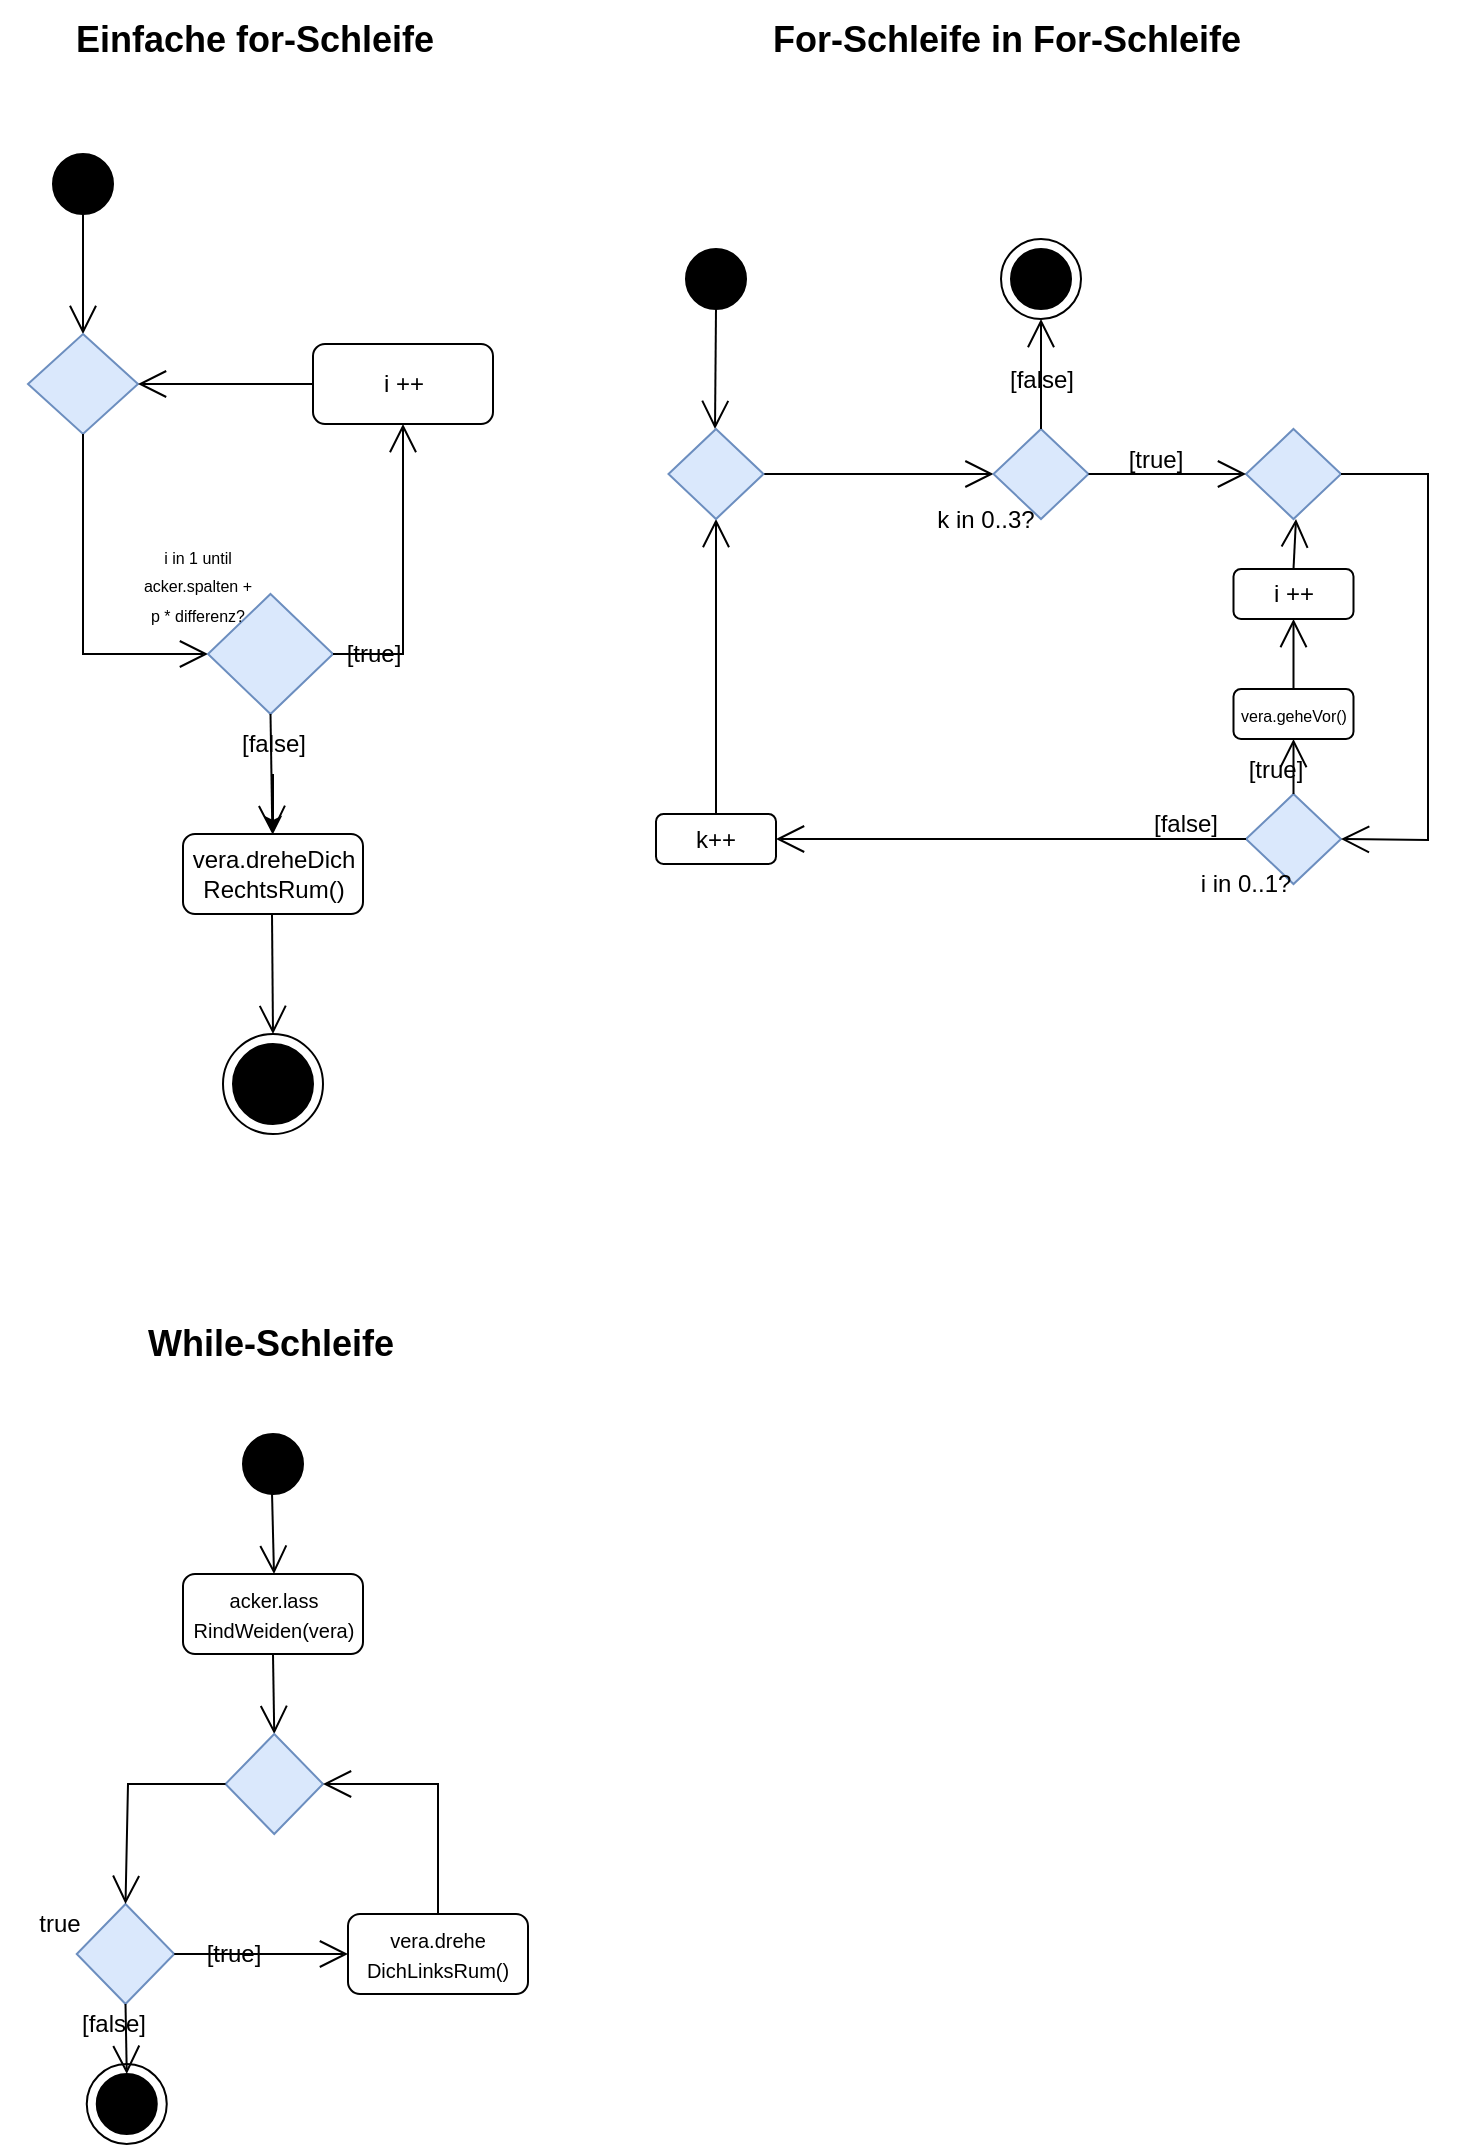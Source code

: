 <mxfile version="26.0.6">
  <diagram name="Seite-1" id="B0YI41_dNEJYb-Yr5A8I">
    <mxGraphModel dx="596" dy="679" grid="1" gridSize="10" guides="1" tooltips="1" connect="1" arrows="1" fold="1" page="1" pageScale="1" pageWidth="827" pageHeight="1169" math="0" shadow="0">
      <root>
        <mxCell id="0" />
        <mxCell id="1" parent="0" />
        <mxCell id="b0nGbMxbhNJSgptDqxXZ-1" value="" style="ellipse;whiteSpace=wrap;html=1;aspect=fixed;fillColor=#000000;" parent="1" vertex="1">
          <mxGeometry x="112.5" y="130" width="30" height="30" as="geometry" />
        </mxCell>
        <mxCell id="b0nGbMxbhNJSgptDqxXZ-2" value="" style="endArrow=open;endFill=1;endSize=12;html=1;rounded=0;exitX=0.5;exitY=1;exitDx=0;exitDy=0;" parent="1" source="b0nGbMxbhNJSgptDqxXZ-1" edge="1">
          <mxGeometry width="160" relative="1" as="geometry">
            <mxPoint x="122.5" y="320" as="sourcePoint" />
            <mxPoint x="127.5" y="220" as="targetPoint" />
          </mxGeometry>
        </mxCell>
        <mxCell id="b0nGbMxbhNJSgptDqxXZ-3" value="" style="rhombus;whiteSpace=wrap;html=1;fillColor=#dae8fc;strokeColor=#6c8ebf;" parent="1" vertex="1">
          <mxGeometry x="100" y="220" width="55" height="50" as="geometry" />
        </mxCell>
        <mxCell id="b0nGbMxbhNJSgptDqxXZ-4" value="" style="endArrow=open;endFill=1;endSize=12;html=1;rounded=0;entryX=1;entryY=0.5;entryDx=0;entryDy=0;exitX=0;exitY=0.5;exitDx=0;exitDy=0;" parent="1" source="b0nGbMxbhNJSgptDqxXZ-5" target="b0nGbMxbhNJSgptDqxXZ-3" edge="1">
          <mxGeometry width="160" relative="1" as="geometry">
            <mxPoint x="302.5" y="260" as="sourcePoint" />
            <mxPoint x="222.5" y="270" as="targetPoint" />
          </mxGeometry>
        </mxCell>
        <mxCell id="b0nGbMxbhNJSgptDqxXZ-5" value="i ++" style="rounded=1;whiteSpace=wrap;html=1;" parent="1" vertex="1">
          <mxGeometry x="242.5" y="225" width="90" height="40" as="geometry" />
        </mxCell>
        <mxCell id="b0nGbMxbhNJSgptDqxXZ-6" value="" style="endArrow=open;endFill=1;endSize=12;html=1;rounded=0;exitX=0.5;exitY=1;exitDx=0;exitDy=0;entryX=0;entryY=0.5;entryDx=0;entryDy=0;" parent="1" source="b0nGbMxbhNJSgptDqxXZ-3" target="b0nGbMxbhNJSgptDqxXZ-7" edge="1">
          <mxGeometry width="160" relative="1" as="geometry">
            <mxPoint x="287.5" y="420" as="sourcePoint" />
            <mxPoint x="232.5" y="400" as="targetPoint" />
            <Array as="points">
              <mxPoint x="127.5" y="380" />
            </Array>
          </mxGeometry>
        </mxCell>
        <mxCell id="b0nGbMxbhNJSgptDqxXZ-7" value="" style="rhombus;whiteSpace=wrap;html=1;fillColor=#dae8fc;strokeColor=#6c8ebf;" parent="1" vertex="1">
          <mxGeometry x="190" y="350" width="62.5" height="60" as="geometry" />
        </mxCell>
        <mxCell id="b0nGbMxbhNJSgptDqxXZ-9" value="" style="endArrow=open;endFill=1;endSize=12;html=1;rounded=0;entryX=0.5;entryY=1;entryDx=0;entryDy=0;exitX=1;exitY=0.5;exitDx=0;exitDy=0;" parent="1" source="b0nGbMxbhNJSgptDqxXZ-7" target="b0nGbMxbhNJSgptDqxXZ-5" edge="1">
          <mxGeometry width="160" relative="1" as="geometry">
            <mxPoint x="477.5" y="310" as="sourcePoint" />
            <mxPoint x="342.5" y="310" as="targetPoint" />
            <Array as="points">
              <mxPoint x="287.5" y="380" />
            </Array>
          </mxGeometry>
        </mxCell>
        <mxCell id="b0nGbMxbhNJSgptDqxXZ-10" value="" style="endArrow=open;endFill=1;endSize=12;html=1;rounded=0;exitX=0.5;exitY=1;exitDx=0;exitDy=0;" parent="1" source="b0nGbMxbhNJSgptDqxXZ-7" target="b0nGbMxbhNJSgptDqxXZ-11" edge="1">
          <mxGeometry width="160" relative="1" as="geometry">
            <mxPoint x="312.5" y="580" as="sourcePoint" />
            <mxPoint x="272.5" y="560" as="targetPoint" />
          </mxGeometry>
        </mxCell>
        <mxCell id="b0nGbMxbhNJSgptDqxXZ-11" value="vera.dreheDich&lt;div&gt;RechtsRum()&lt;/div&gt;" style="rounded=1;whiteSpace=wrap;html=1;" parent="1" vertex="1">
          <mxGeometry x="177.5" y="470" width="90" height="40" as="geometry" />
        </mxCell>
        <mxCell id="b0nGbMxbhNJSgptDqxXZ-12" value="" style="endArrow=open;endFill=1;endSize=12;html=1;rounded=0;exitX=0.5;exitY=1;exitDx=0;exitDy=0;" parent="1" edge="1">
          <mxGeometry width="160" relative="1" as="geometry">
            <mxPoint x="222" y="510" as="sourcePoint" />
            <mxPoint x="222.5" y="570" as="targetPoint" />
          </mxGeometry>
        </mxCell>
        <mxCell id="b0nGbMxbhNJSgptDqxXZ-13" value="" style="ellipse;whiteSpace=wrap;html=1;aspect=fixed;fillColor=#000000;" parent="1" vertex="1">
          <mxGeometry x="202.5" y="575" width="40" height="40" as="geometry" />
        </mxCell>
        <mxCell id="b0nGbMxbhNJSgptDqxXZ-14" value="" style="ellipse;whiteSpace=wrap;html=1;aspect=fixed;fillColor=none;" parent="1" vertex="1">
          <mxGeometry x="197.5" y="570" width="50" height="50" as="geometry" />
        </mxCell>
        <mxCell id="b0nGbMxbhNJSgptDqxXZ-15" value="[true]" style="text;html=1;align=center;verticalAlign=middle;whiteSpace=wrap;rounded=0;" parent="1" vertex="1">
          <mxGeometry x="242.5" y="365" width="60" height="30" as="geometry" />
        </mxCell>
        <mxCell id="b0nGbMxbhNJSgptDqxXZ-61" value="" style="edgeStyle=orthogonalEdgeStyle;rounded=0;orthogonalLoop=1;jettySize=auto;html=1;" parent="1" source="b0nGbMxbhNJSgptDqxXZ-16" target="b0nGbMxbhNJSgptDqxXZ-11" edge="1">
          <mxGeometry relative="1" as="geometry" />
        </mxCell>
        <mxCell id="b0nGbMxbhNJSgptDqxXZ-16" value="[false]" style="text;html=1;align=center;verticalAlign=middle;whiteSpace=wrap;rounded=0;" parent="1" vertex="1">
          <mxGeometry x="192.5" y="410" width="60" height="30" as="geometry" />
        </mxCell>
        <mxCell id="b0nGbMxbhNJSgptDqxXZ-17" value="&lt;b&gt;&lt;font style=&quot;font-size: 18px;&quot;&gt;Einfache for-Schleife&lt;/font&gt;&lt;/b&gt;" style="text;html=1;align=center;verticalAlign=middle;resizable=0;points=[];autosize=1;strokeColor=none;fillColor=none;" parent="1" vertex="1">
          <mxGeometry x="112.5" y="53" width="200" height="40" as="geometry" />
        </mxCell>
        <mxCell id="b0nGbMxbhNJSgptDqxXZ-18" value="&lt;b&gt;&lt;font style=&quot;font-size: 18px;&quot;&gt;For-Schleife in For-Schleife&lt;/font&gt;&lt;/b&gt;" style="text;html=1;align=center;verticalAlign=middle;resizable=0;points=[];autosize=1;strokeColor=none;fillColor=none;" parent="1" vertex="1">
          <mxGeometry x="459" y="53" width="260" height="40" as="geometry" />
        </mxCell>
        <mxCell id="b0nGbMxbhNJSgptDqxXZ-50" value="" style="ellipse;whiteSpace=wrap;html=1;aspect=fixed;fillColor=#000000;" parent="1" vertex="1">
          <mxGeometry x="429" y="177.5" width="30" height="30" as="geometry" />
        </mxCell>
        <mxCell id="b0nGbMxbhNJSgptDqxXZ-52" value="" style="endArrow=open;endFill=1;endSize=12;html=1;rounded=0;exitX=0.5;exitY=1;exitDx=0;exitDy=0;" parent="1" edge="1">
          <mxGeometry width="160" relative="1" as="geometry">
            <mxPoint x="444" y="207.5" as="sourcePoint" />
            <mxPoint x="443.5" y="267.5" as="targetPoint" />
          </mxGeometry>
        </mxCell>
        <mxCell id="b0nGbMxbhNJSgptDqxXZ-53" value="" style="endArrow=open;endFill=1;endSize=12;html=1;rounded=0;exitX=1;exitY=0.5;exitDx=0;exitDy=0;entryX=0;entryY=0.5;entryDx=0;entryDy=0;" parent="1" source="b0nGbMxbhNJSgptDqxXZ-73" target="b0nGbMxbhNJSgptDqxXZ-59" edge="1">
          <mxGeometry width="160" relative="1" as="geometry">
            <mxPoint x="559.5" y="292" as="sourcePoint" />
            <mxPoint x="529" y="290.5" as="targetPoint" />
          </mxGeometry>
        </mxCell>
        <mxCell id="b0nGbMxbhNJSgptDqxXZ-54" value="i ++" style="rounded=1;whiteSpace=wrap;html=1;" parent="1" vertex="1">
          <mxGeometry x="702.75" y="337.5" width="60" height="25" as="geometry" />
        </mxCell>
        <mxCell id="b0nGbMxbhNJSgptDqxXZ-55" value="" style="endArrow=open;endFill=1;endSize=12;html=1;rounded=0;entryX=0.5;entryY=1;entryDx=0;entryDy=0;exitX=0.5;exitY=0;exitDx=0;exitDy=0;" parent="1" source="b0nGbMxbhNJSgptDqxXZ-54" edge="1">
          <mxGeometry width="160" relative="1" as="geometry">
            <mxPoint x="734" y="347.5" as="sourcePoint" />
            <mxPoint x="734" y="312.5" as="targetPoint" />
            <Array as="points" />
          </mxGeometry>
        </mxCell>
        <mxCell id="b0nGbMxbhNJSgptDqxXZ-56" value="[true]" style="text;html=1;align=center;verticalAlign=middle;whiteSpace=wrap;rounded=0;" parent="1" vertex="1">
          <mxGeometry x="634" y="267.5" width="60" height="30" as="geometry" />
        </mxCell>
        <mxCell id="b0nGbMxbhNJSgptDqxXZ-59" value="" style="rhombus;whiteSpace=wrap;html=1;fillColor=#dae8fc;strokeColor=#6c8ebf;" parent="1" vertex="1">
          <mxGeometry x="582.75" y="267.5" width="47.5" height="45" as="geometry" />
        </mxCell>
        <mxCell id="b0nGbMxbhNJSgptDqxXZ-60" value="" style="endArrow=open;endFill=1;endSize=12;html=1;rounded=0;entryX=0.5;entryY=1;entryDx=0;entryDy=0;exitX=0.5;exitY=0;exitDx=0;exitDy=0;" parent="1" source="b0nGbMxbhNJSgptDqxXZ-84" target="b0nGbMxbhNJSgptDqxXZ-73" edge="1">
          <mxGeometry width="160" relative="1" as="geometry">
            <mxPoint x="444" y="457.5" as="sourcePoint" />
            <mxPoint x="509" y="467.5" as="targetPoint" />
            <Array as="points">
              <mxPoint x="444" y="387.5" />
            </Array>
          </mxGeometry>
        </mxCell>
        <mxCell id="b0nGbMxbhNJSgptDqxXZ-64" value="[false]" style="text;html=1;align=center;verticalAlign=middle;whiteSpace=wrap;rounded=0;" parent="1" vertex="1">
          <mxGeometry x="576.5" y="227.5" width="60" height="30" as="geometry" />
        </mxCell>
        <mxCell id="b0nGbMxbhNJSgptDqxXZ-67" value="" style="ellipse;whiteSpace=wrap;html=1;aspect=fixed;fillColor=none;" parent="1" vertex="1">
          <mxGeometry x="586.5" y="172.5" width="40" height="40" as="geometry" />
        </mxCell>
        <mxCell id="b0nGbMxbhNJSgptDqxXZ-70" value="" style="ellipse;whiteSpace=wrap;html=1;aspect=fixed;fillColor=#000000;" parent="1" vertex="1">
          <mxGeometry x="591.5" y="177.5" width="30" height="30" as="geometry" />
        </mxCell>
        <mxCell id="b0nGbMxbhNJSgptDqxXZ-73" value="" style="rhombus;whiteSpace=wrap;html=1;fillColor=#dae8fc;strokeColor=#6c8ebf;" parent="1" vertex="1">
          <mxGeometry x="420.25" y="267.5" width="47.5" height="45" as="geometry" />
        </mxCell>
        <mxCell id="b0nGbMxbhNJSgptDqxXZ-74" value="" style="rhombus;whiteSpace=wrap;html=1;fillColor=#dae8fc;strokeColor=#6c8ebf;" parent="1" vertex="1">
          <mxGeometry x="709" y="267.5" width="47.5" height="45" as="geometry" />
        </mxCell>
        <mxCell id="b0nGbMxbhNJSgptDqxXZ-75" value="" style="endArrow=open;endFill=1;endSize=12;html=1;rounded=0;entryX=0;entryY=0.5;entryDx=0;entryDy=0;exitX=1;exitY=0.5;exitDx=0;exitDy=0;" parent="1" source="b0nGbMxbhNJSgptDqxXZ-59" target="b0nGbMxbhNJSgptDqxXZ-74" edge="1">
          <mxGeometry width="160" relative="1" as="geometry">
            <mxPoint x="629" y="297.5" as="sourcePoint" />
            <mxPoint x="734" y="300.5" as="targetPoint" />
          </mxGeometry>
        </mxCell>
        <mxCell id="b0nGbMxbhNJSgptDqxXZ-76" value="" style="endArrow=open;endFill=1;endSize=12;html=1;rounded=0;entryX=0.5;entryY=1;entryDx=0;entryDy=0;exitX=0.5;exitY=0;exitDx=0;exitDy=0;" parent="1" source="b0nGbMxbhNJSgptDqxXZ-59" edge="1">
          <mxGeometry width="160" relative="1" as="geometry">
            <mxPoint x="571.5" y="327.5" as="sourcePoint" />
            <mxPoint x="606.5" y="212.5" as="targetPoint" />
            <Array as="points">
              <mxPoint x="607" y="267.5" />
            </Array>
          </mxGeometry>
        </mxCell>
        <mxCell id="b0nGbMxbhNJSgptDqxXZ-78" value="&lt;font style=&quot;font-size: 8px;&quot;&gt;vera.geheVor()&lt;/font&gt;" style="rounded=1;whiteSpace=wrap;html=1;" parent="1" vertex="1">
          <mxGeometry x="702.75" y="397.5" width="60" height="25" as="geometry" />
        </mxCell>
        <mxCell id="b0nGbMxbhNJSgptDqxXZ-80" value="" style="endArrow=open;endFill=1;endSize=12;html=1;rounded=0;entryX=0.5;entryY=1;entryDx=0;entryDy=0;" parent="1" source="b0nGbMxbhNJSgptDqxXZ-78" target="b0nGbMxbhNJSgptDqxXZ-54" edge="1">
          <mxGeometry width="160" relative="1" as="geometry">
            <mxPoint x="744" y="357.5" as="sourcePoint" />
            <mxPoint x="744" y="322.5" as="targetPoint" />
            <Array as="points" />
          </mxGeometry>
        </mxCell>
        <mxCell id="b0nGbMxbhNJSgptDqxXZ-82" value="" style="rhombus;whiteSpace=wrap;html=1;fillColor=#dae8fc;strokeColor=#6c8ebf;" parent="1" vertex="1">
          <mxGeometry x="709" y="450" width="47.5" height="45" as="geometry" />
        </mxCell>
        <mxCell id="b0nGbMxbhNJSgptDqxXZ-83" value="" style="endArrow=open;endFill=1;endSize=12;html=1;rounded=0;exitX=0.5;exitY=0;exitDx=0;exitDy=0;entryX=0.5;entryY=1;entryDx=0;entryDy=0;" parent="1" source="b0nGbMxbhNJSgptDqxXZ-82" target="b0nGbMxbhNJSgptDqxXZ-78" edge="1">
          <mxGeometry width="160" relative="1" as="geometry">
            <mxPoint x="743" y="407.5" as="sourcePoint" />
            <mxPoint x="733" y="427.5" as="targetPoint" />
            <Array as="points" />
          </mxGeometry>
        </mxCell>
        <mxCell id="b0nGbMxbhNJSgptDqxXZ-84" value="k++" style="rounded=1;whiteSpace=wrap;html=1;" parent="1" vertex="1">
          <mxGeometry x="414" y="460" width="60" height="25" as="geometry" />
        </mxCell>
        <mxCell id="b0nGbMxbhNJSgptDqxXZ-85" value="" style="endArrow=open;endFill=1;endSize=12;html=1;rounded=0;entryX=1;entryY=0.5;entryDx=0;entryDy=0;exitX=0;exitY=0.5;exitDx=0;exitDy=0;" parent="1" source="b0nGbMxbhNJSgptDqxXZ-82" target="b0nGbMxbhNJSgptDqxXZ-84" edge="1">
          <mxGeometry width="160" relative="1" as="geometry">
            <mxPoint x="549" y="484" as="sourcePoint" />
            <mxPoint x="549" y="336" as="targetPoint" />
            <Array as="points" />
          </mxGeometry>
        </mxCell>
        <mxCell id="b0nGbMxbhNJSgptDqxXZ-86" value="[true]" style="text;html=1;align=center;verticalAlign=middle;whiteSpace=wrap;rounded=0;" parent="1" vertex="1">
          <mxGeometry x="694" y="422.5" width="60" height="30" as="geometry" />
        </mxCell>
        <mxCell id="b0nGbMxbhNJSgptDqxXZ-89" value="[false]" style="text;html=1;align=center;verticalAlign=middle;whiteSpace=wrap;rounded=0;" parent="1" vertex="1">
          <mxGeometry x="649" y="450" width="60" height="30" as="geometry" />
        </mxCell>
        <mxCell id="b0nGbMxbhNJSgptDqxXZ-90" value="&lt;font style=&quot;font-size: 8px;&quot;&gt;i in 1 until&lt;/font&gt;&lt;div&gt;&lt;font style=&quot;font-size: 8px;&quot;&gt;acker.spalten + p * differenz?&lt;/font&gt;&lt;/div&gt;" style="text;html=1;align=center;verticalAlign=middle;whiteSpace=wrap;rounded=0;" parent="1" vertex="1">
          <mxGeometry x="155" y="330" width="60" height="30" as="geometry" />
        </mxCell>
        <mxCell id="b0nGbMxbhNJSgptDqxXZ-91" value="k in 0..3?" style="text;html=1;align=center;verticalAlign=middle;whiteSpace=wrap;rounded=0;" parent="1" vertex="1">
          <mxGeometry x="549" y="297.5" width="60" height="30" as="geometry" />
        </mxCell>
        <mxCell id="b0nGbMxbhNJSgptDqxXZ-92" value="i in 0..1?" style="text;html=1;align=center;verticalAlign=middle;whiteSpace=wrap;rounded=0;" parent="1" vertex="1">
          <mxGeometry x="679" y="480" width="60" height="30" as="geometry" />
        </mxCell>
        <mxCell id="b0nGbMxbhNJSgptDqxXZ-93" value="" style="endArrow=open;endFill=1;endSize=12;html=1;rounded=0;exitX=1;exitY=0.5;exitDx=0;exitDy=0;entryX=1;entryY=0.5;entryDx=0;entryDy=0;" parent="1" source="b0nGbMxbhNJSgptDqxXZ-74" target="b0nGbMxbhNJSgptDqxXZ-82" edge="1">
          <mxGeometry width="160" relative="1" as="geometry">
            <mxPoint x="810.5" y="335" as="sourcePoint" />
            <mxPoint x="800" y="540" as="targetPoint" />
            <Array as="points">
              <mxPoint x="800" y="290" />
              <mxPoint x="800" y="473" />
            </Array>
          </mxGeometry>
        </mxCell>
        <mxCell id="Xs3OnpY53sxI8iAtIokx-1" value="&lt;b&gt;&lt;font style=&quot;font-size: 18px;&quot;&gt;While-Schleife&lt;/font&gt;&lt;/b&gt;" style="text;html=1;align=center;verticalAlign=middle;resizable=0;points=[];autosize=1;strokeColor=none;fillColor=none;" parent="1" vertex="1">
          <mxGeometry x="146.25" y="705" width="150" height="40" as="geometry" />
        </mxCell>
        <mxCell id="Xs3OnpY53sxI8iAtIokx-2" value="" style="ellipse;whiteSpace=wrap;html=1;aspect=fixed;fillColor=#000000;" parent="1" vertex="1">
          <mxGeometry x="207.5" y="770" width="30" height="30" as="geometry" />
        </mxCell>
        <mxCell id="Xs3OnpY53sxI8iAtIokx-3" value="" style="endArrow=open;endFill=1;endSize=12;html=1;rounded=0;exitX=0.5;exitY=1;exitDx=0;exitDy=0;" parent="1" edge="1">
          <mxGeometry width="160" relative="1" as="geometry">
            <mxPoint x="222.02" y="800" as="sourcePoint" />
            <mxPoint x="223" y="840" as="targetPoint" />
          </mxGeometry>
        </mxCell>
        <mxCell id="Xs3OnpY53sxI8iAtIokx-4" value="&lt;div&gt;&lt;font style=&quot;font-size: 10px;&quot;&gt;acker.lass&lt;/font&gt;&lt;/div&gt;&lt;div&gt;&lt;font style=&quot;font-size: 10px;&quot;&gt;RindWeiden(vera)&lt;/font&gt;&lt;/div&gt;" style="rounded=1;whiteSpace=wrap;html=1;" parent="1" vertex="1">
          <mxGeometry x="177.5" y="840" width="90" height="40" as="geometry" />
        </mxCell>
        <mxCell id="k9s1a2DS-1qGkl4Dh1oG-2" value="" style="endArrow=open;endFill=1;endSize=12;html=1;rounded=0;exitX=0.5;exitY=1;exitDx=0;exitDy=0;entryX=0.5;entryY=0;entryDx=0;entryDy=0;" edge="1" parent="1" source="Xs3OnpY53sxI8iAtIokx-4" target="k9s1a2DS-1qGkl4Dh1oG-3">
          <mxGeometry width="160" relative="1" as="geometry">
            <mxPoint x="280" y="810" as="sourcePoint" />
            <mxPoint x="223" y="920" as="targetPoint" />
          </mxGeometry>
        </mxCell>
        <mxCell id="k9s1a2DS-1qGkl4Dh1oG-3" value="" style="rhombus;whiteSpace=wrap;html=1;fillColor=#dae8fc;strokeColor=#6c8ebf;" vertex="1" parent="1">
          <mxGeometry x="198.75" y="920" width="48.75" height="50" as="geometry" />
        </mxCell>
        <mxCell id="k9s1a2DS-1qGkl4Dh1oG-5" value="&lt;div&gt;&lt;font style=&quot;font-size: 10px;&quot;&gt;vera.&lt;span style=&quot;background-color: transparent; color: light-dark(rgb(0, 0, 0), rgb(255, 255, 255));&quot;&gt;drehe&lt;/span&gt;&lt;/font&gt;&lt;/div&gt;&lt;div&gt;&lt;font style=&quot;font-size: 10px;&quot;&gt;&lt;span style=&quot;background-color: transparent; color: light-dark(rgb(0, 0, 0), rgb(255, 255, 255));&quot;&gt;DichLinksRum()&lt;/span&gt;&lt;/font&gt;&lt;/div&gt;" style="rounded=1;whiteSpace=wrap;html=1;" vertex="1" parent="1">
          <mxGeometry x="260" y="1010" width="90" height="40" as="geometry" />
        </mxCell>
        <mxCell id="k9s1a2DS-1qGkl4Dh1oG-6" value="" style="rhombus;whiteSpace=wrap;html=1;fillColor=#dae8fc;strokeColor=#6c8ebf;" vertex="1" parent="1">
          <mxGeometry x="124.38" y="1005" width="48.75" height="50" as="geometry" />
        </mxCell>
        <mxCell id="k9s1a2DS-1qGkl4Dh1oG-7" value="" style="ellipse;whiteSpace=wrap;html=1;aspect=fixed;fillColor=none;" vertex="1" parent="1">
          <mxGeometry x="129.38" y="1085" width="40" height="40" as="geometry" />
        </mxCell>
        <mxCell id="k9s1a2DS-1qGkl4Dh1oG-8" value="" style="ellipse;whiteSpace=wrap;html=1;aspect=fixed;fillColor=#000000;" vertex="1" parent="1">
          <mxGeometry x="134.38" y="1090" width="30" height="30" as="geometry" />
        </mxCell>
        <mxCell id="k9s1a2DS-1qGkl4Dh1oG-9" value="" style="endArrow=open;endFill=1;endSize=12;html=1;rounded=0;exitX=0.5;exitY=0;exitDx=0;exitDy=0;entryX=1;entryY=0.5;entryDx=0;entryDy=0;" edge="1" parent="1" source="k9s1a2DS-1qGkl4Dh1oG-5" target="k9s1a2DS-1qGkl4Dh1oG-3">
          <mxGeometry width="160" relative="1" as="geometry">
            <mxPoint x="290" y="830" as="sourcePoint" />
            <mxPoint x="233" y="850" as="targetPoint" />
            <Array as="points">
              <mxPoint x="305" y="945" />
            </Array>
          </mxGeometry>
        </mxCell>
        <mxCell id="k9s1a2DS-1qGkl4Dh1oG-10" value="" style="endArrow=open;endFill=1;endSize=12;html=1;rounded=0;exitX=0;exitY=0.5;exitDx=0;exitDy=0;entryX=0.5;entryY=0;entryDx=0;entryDy=0;" edge="1" parent="1" source="k9s1a2DS-1qGkl4Dh1oG-3" target="k9s1a2DS-1qGkl4Dh1oG-6">
          <mxGeometry width="160" relative="1" as="geometry">
            <mxPoint x="233" y="890" as="sourcePoint" />
            <mxPoint x="233" y="930" as="targetPoint" />
            <Array as="points">
              <mxPoint x="150" y="945" />
            </Array>
          </mxGeometry>
        </mxCell>
        <mxCell id="k9s1a2DS-1qGkl4Dh1oG-11" value="" style="endArrow=open;endFill=1;endSize=12;html=1;rounded=0;exitX=1;exitY=0.5;exitDx=0;exitDy=0;entryX=0;entryY=0.5;entryDx=0;entryDy=0;" edge="1" parent="1" source="k9s1a2DS-1qGkl4Dh1oG-6" target="k9s1a2DS-1qGkl4Dh1oG-5">
          <mxGeometry width="160" relative="1" as="geometry">
            <mxPoint x="233" y="890" as="sourcePoint" />
            <mxPoint x="233" y="930" as="targetPoint" />
          </mxGeometry>
        </mxCell>
        <mxCell id="k9s1a2DS-1qGkl4Dh1oG-12" value="" style="endArrow=open;endFill=1;endSize=12;html=1;rounded=0;exitX=0.5;exitY=1;exitDx=0;exitDy=0;entryX=0.5;entryY=0;entryDx=0;entryDy=0;" edge="1" parent="1" source="k9s1a2DS-1qGkl4Dh1oG-6" target="k9s1a2DS-1qGkl4Dh1oG-8">
          <mxGeometry width="160" relative="1" as="geometry">
            <mxPoint x="233" y="890" as="sourcePoint" />
            <mxPoint x="233" y="930" as="targetPoint" />
          </mxGeometry>
        </mxCell>
        <mxCell id="k9s1a2DS-1qGkl4Dh1oG-13" value="[true]" style="text;html=1;align=center;verticalAlign=middle;whiteSpace=wrap;rounded=0;" vertex="1" parent="1">
          <mxGeometry x="173.13" y="1015" width="60" height="30" as="geometry" />
        </mxCell>
        <mxCell id="k9s1a2DS-1qGkl4Dh1oG-14" value="[false]" style="text;html=1;align=center;verticalAlign=middle;whiteSpace=wrap;rounded=0;" vertex="1" parent="1">
          <mxGeometry x="112.5" y="1050" width="60" height="30" as="geometry" />
        </mxCell>
        <mxCell id="k9s1a2DS-1qGkl4Dh1oG-16" value="true" style="text;html=1;align=center;verticalAlign=middle;whiteSpace=wrap;rounded=0;" vertex="1" parent="1">
          <mxGeometry x="86.25" y="1000" width="60" height="30" as="geometry" />
        </mxCell>
      </root>
    </mxGraphModel>
  </diagram>
</mxfile>
